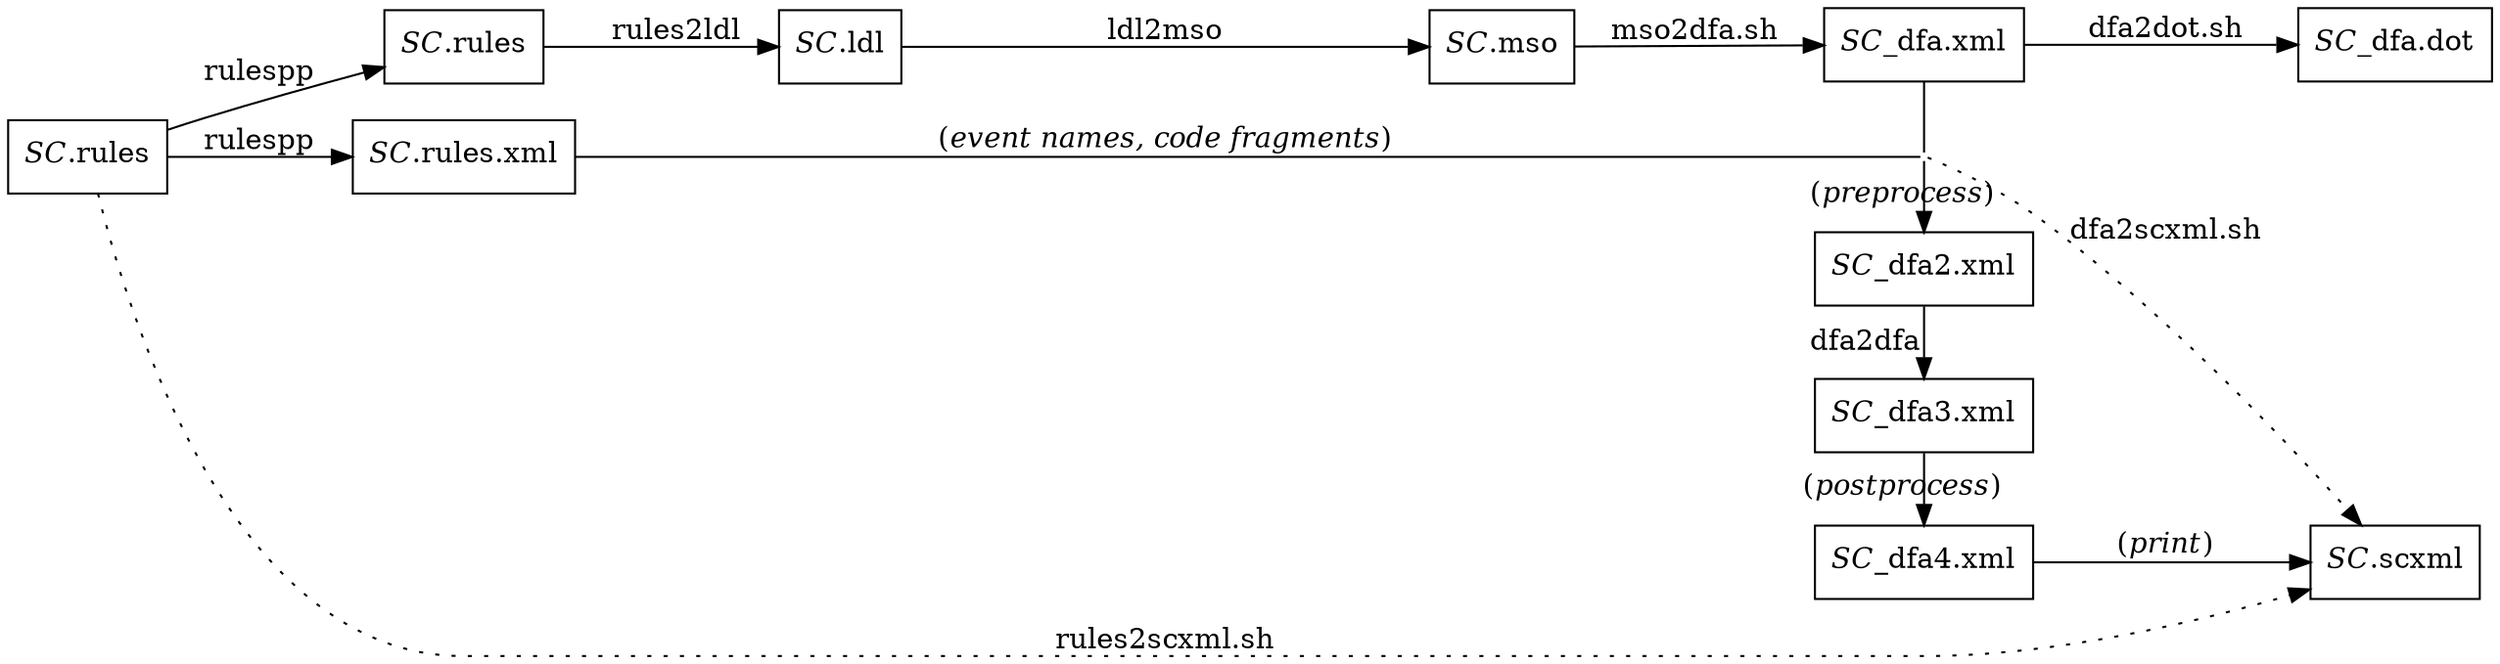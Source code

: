// $Id: $
digraph flow {
  rankdir=LR
  node				[shape=box]

// --------------------------------------------------------------------------------
// file nodes
// --------------------------------------------------------------------------------
  rules				[label=<<I>SC</I>.rules>]

  {rank=same
   spec				[label=<<I>SC</I>.rules>]
   rules_xml			[label=<<I>SC</I>.rules.xml>]
  }

  ldl				[label=<<I>SC</I>.ldl>]

  {rank=same
   mso				[label=<<I>SC</I>.mso>]
  }

  {rank=same
   rankdir=TB
   dfa				[label=<<I>SC</I>_dfa.xml>]
   dummy1			[label="", shape=point, color=white]
   dfa2				[label=<<I>SC</I>_dfa2.xml>]
   dfa3				[label=<<I>SC</I>_dfa3.xml>]
   dfa4				[label=<<I>SC</I>_dfa4.xml>]
  }

  {rank=same
   dfadot			[label=<<I>SC</I>_dfa.dot>]
   scxml			[label=<<I>SC</I>.scxml>]
  }

// --------------------------------------------------------------------------------
// flow
// --------------------------------------------------------------------------------

// rules
  rules -> spec			[label=rulespp]
  rules -> rules_xml		[label=rulespp]

  spec -> ldl			[label=rules2ldl]
  ldl -> mso			[label=ldl2mso]
  mso -> dfa			[label="mso2dfa.sh"]
  dfa -> dummy1			[arrowhead=none]
  dummy1 -> dfa2		[label=<(<I>preprocess</I>)>]
  dfa2 -> dfa3			[label="dfa2dfa        ", labelfloat=true]
  dfa3 -> dfa4			[label=<(<I>postprocess</I>)>]
  dfa4 -> scxml			[label=<(<I>print</I>)>]

  rules_xml -> dummy1		[label=<(<I>event names, code fragments</I>)>, arrowhead=none]

//
  dfa -> dfadot			[label="dfa2dot.sh"]

//
  rules -> scxml		[label="rules2scxml.sh", style=dotted]
  dummy1 -> scxml		[label="dfa2scxml.sh", style=dotted]

}